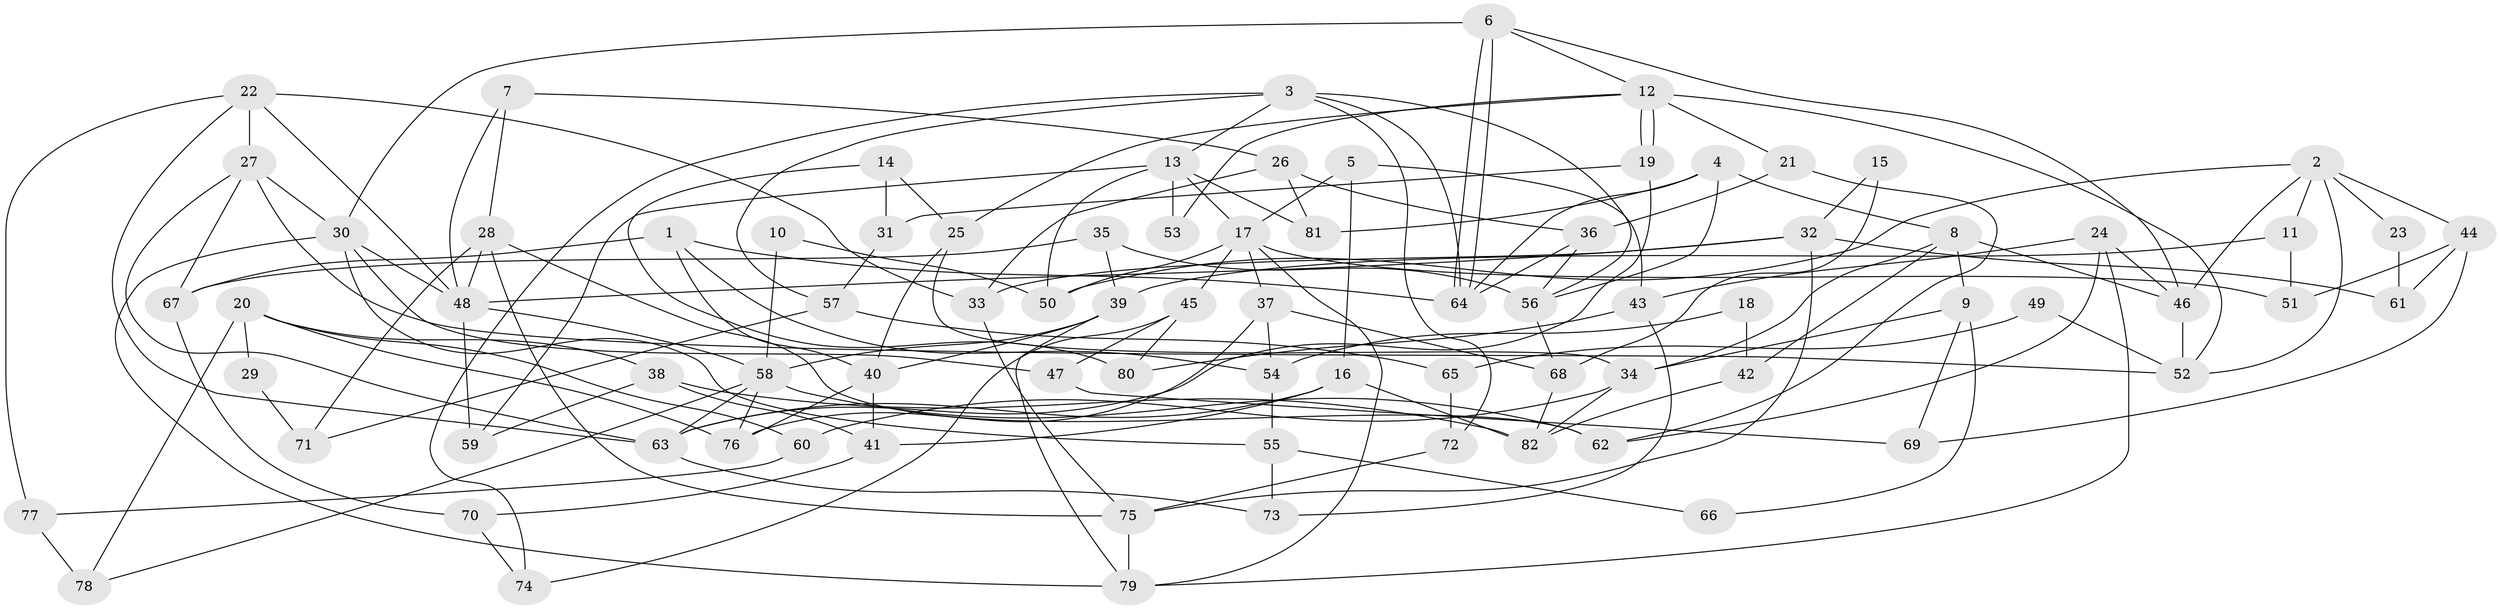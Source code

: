 // Generated by graph-tools (version 1.1) at 2025/14/03/09/25 04:14:49]
// undirected, 82 vertices, 164 edges
graph export_dot {
graph [start="1"]
  node [color=gray90,style=filled];
  1;
  2;
  3;
  4;
  5;
  6;
  7;
  8;
  9;
  10;
  11;
  12;
  13;
  14;
  15;
  16;
  17;
  18;
  19;
  20;
  21;
  22;
  23;
  24;
  25;
  26;
  27;
  28;
  29;
  30;
  31;
  32;
  33;
  34;
  35;
  36;
  37;
  38;
  39;
  40;
  41;
  42;
  43;
  44;
  45;
  46;
  47;
  48;
  49;
  50;
  51;
  52;
  53;
  54;
  55;
  56;
  57;
  58;
  59;
  60;
  61;
  62;
  63;
  64;
  65;
  66;
  67;
  68;
  69;
  70;
  71;
  72;
  73;
  74;
  75;
  76;
  77;
  78;
  79;
  80;
  81;
  82;
  1 -- 67;
  1 -- 64;
  1 -- 40;
  1 -- 54;
  2 -- 52;
  2 -- 50;
  2 -- 11;
  2 -- 23;
  2 -- 44;
  2 -- 46;
  3 -- 56;
  3 -- 64;
  3 -- 13;
  3 -- 57;
  3 -- 72;
  3 -- 74;
  4 -- 81;
  4 -- 8;
  4 -- 56;
  4 -- 64;
  5 -- 43;
  5 -- 17;
  5 -- 16;
  6 -- 12;
  6 -- 64;
  6 -- 64;
  6 -- 30;
  6 -- 46;
  7 -- 28;
  7 -- 48;
  7 -- 26;
  8 -- 46;
  8 -- 34;
  8 -- 9;
  8 -- 42;
  9 -- 34;
  9 -- 66;
  9 -- 69;
  10 -- 50;
  10 -- 58;
  11 -- 39;
  11 -- 51;
  12 -- 52;
  12 -- 19;
  12 -- 19;
  12 -- 21;
  12 -- 25;
  12 -- 53;
  13 -- 17;
  13 -- 50;
  13 -- 53;
  13 -- 59;
  13 -- 81;
  14 -- 80;
  14 -- 25;
  14 -- 31;
  15 -- 32;
  15 -- 68;
  16 -- 63;
  16 -- 41;
  16 -- 82;
  17 -- 79;
  17 -- 45;
  17 -- 37;
  17 -- 50;
  17 -- 51;
  18 -- 54;
  18 -- 42;
  19 -- 63;
  19 -- 31;
  20 -- 38;
  20 -- 76;
  20 -- 29;
  20 -- 60;
  20 -- 78;
  21 -- 36;
  21 -- 62;
  22 -- 27;
  22 -- 48;
  22 -- 33;
  22 -- 63;
  22 -- 77;
  23 -- 61;
  24 -- 46;
  24 -- 62;
  24 -- 43;
  24 -- 79;
  25 -- 40;
  25 -- 34;
  26 -- 33;
  26 -- 36;
  26 -- 81;
  27 -- 30;
  27 -- 63;
  27 -- 52;
  27 -- 67;
  28 -- 62;
  28 -- 75;
  28 -- 48;
  28 -- 71;
  29 -- 71;
  30 -- 48;
  30 -- 47;
  30 -- 55;
  30 -- 79;
  31 -- 57;
  32 -- 48;
  32 -- 33;
  32 -- 61;
  32 -- 75;
  33 -- 75;
  34 -- 60;
  34 -- 82;
  35 -- 39;
  35 -- 56;
  35 -- 67;
  36 -- 64;
  36 -- 56;
  37 -- 68;
  37 -- 54;
  37 -- 76;
  38 -- 41;
  38 -- 82;
  38 -- 59;
  39 -- 40;
  39 -- 79;
  39 -- 58;
  40 -- 76;
  40 -- 41;
  41 -- 70;
  42 -- 82;
  43 -- 73;
  43 -- 80;
  44 -- 51;
  44 -- 61;
  44 -- 69;
  45 -- 74;
  45 -- 47;
  45 -- 80;
  46 -- 52;
  47 -- 69;
  48 -- 59;
  48 -- 58;
  49 -- 65;
  49 -- 52;
  54 -- 55;
  55 -- 66;
  55 -- 73;
  56 -- 68;
  57 -- 65;
  57 -- 71;
  58 -- 62;
  58 -- 63;
  58 -- 76;
  58 -- 78;
  60 -- 77;
  63 -- 73;
  65 -- 72;
  67 -- 70;
  68 -- 82;
  70 -- 74;
  72 -- 75;
  75 -- 79;
  77 -- 78;
}
